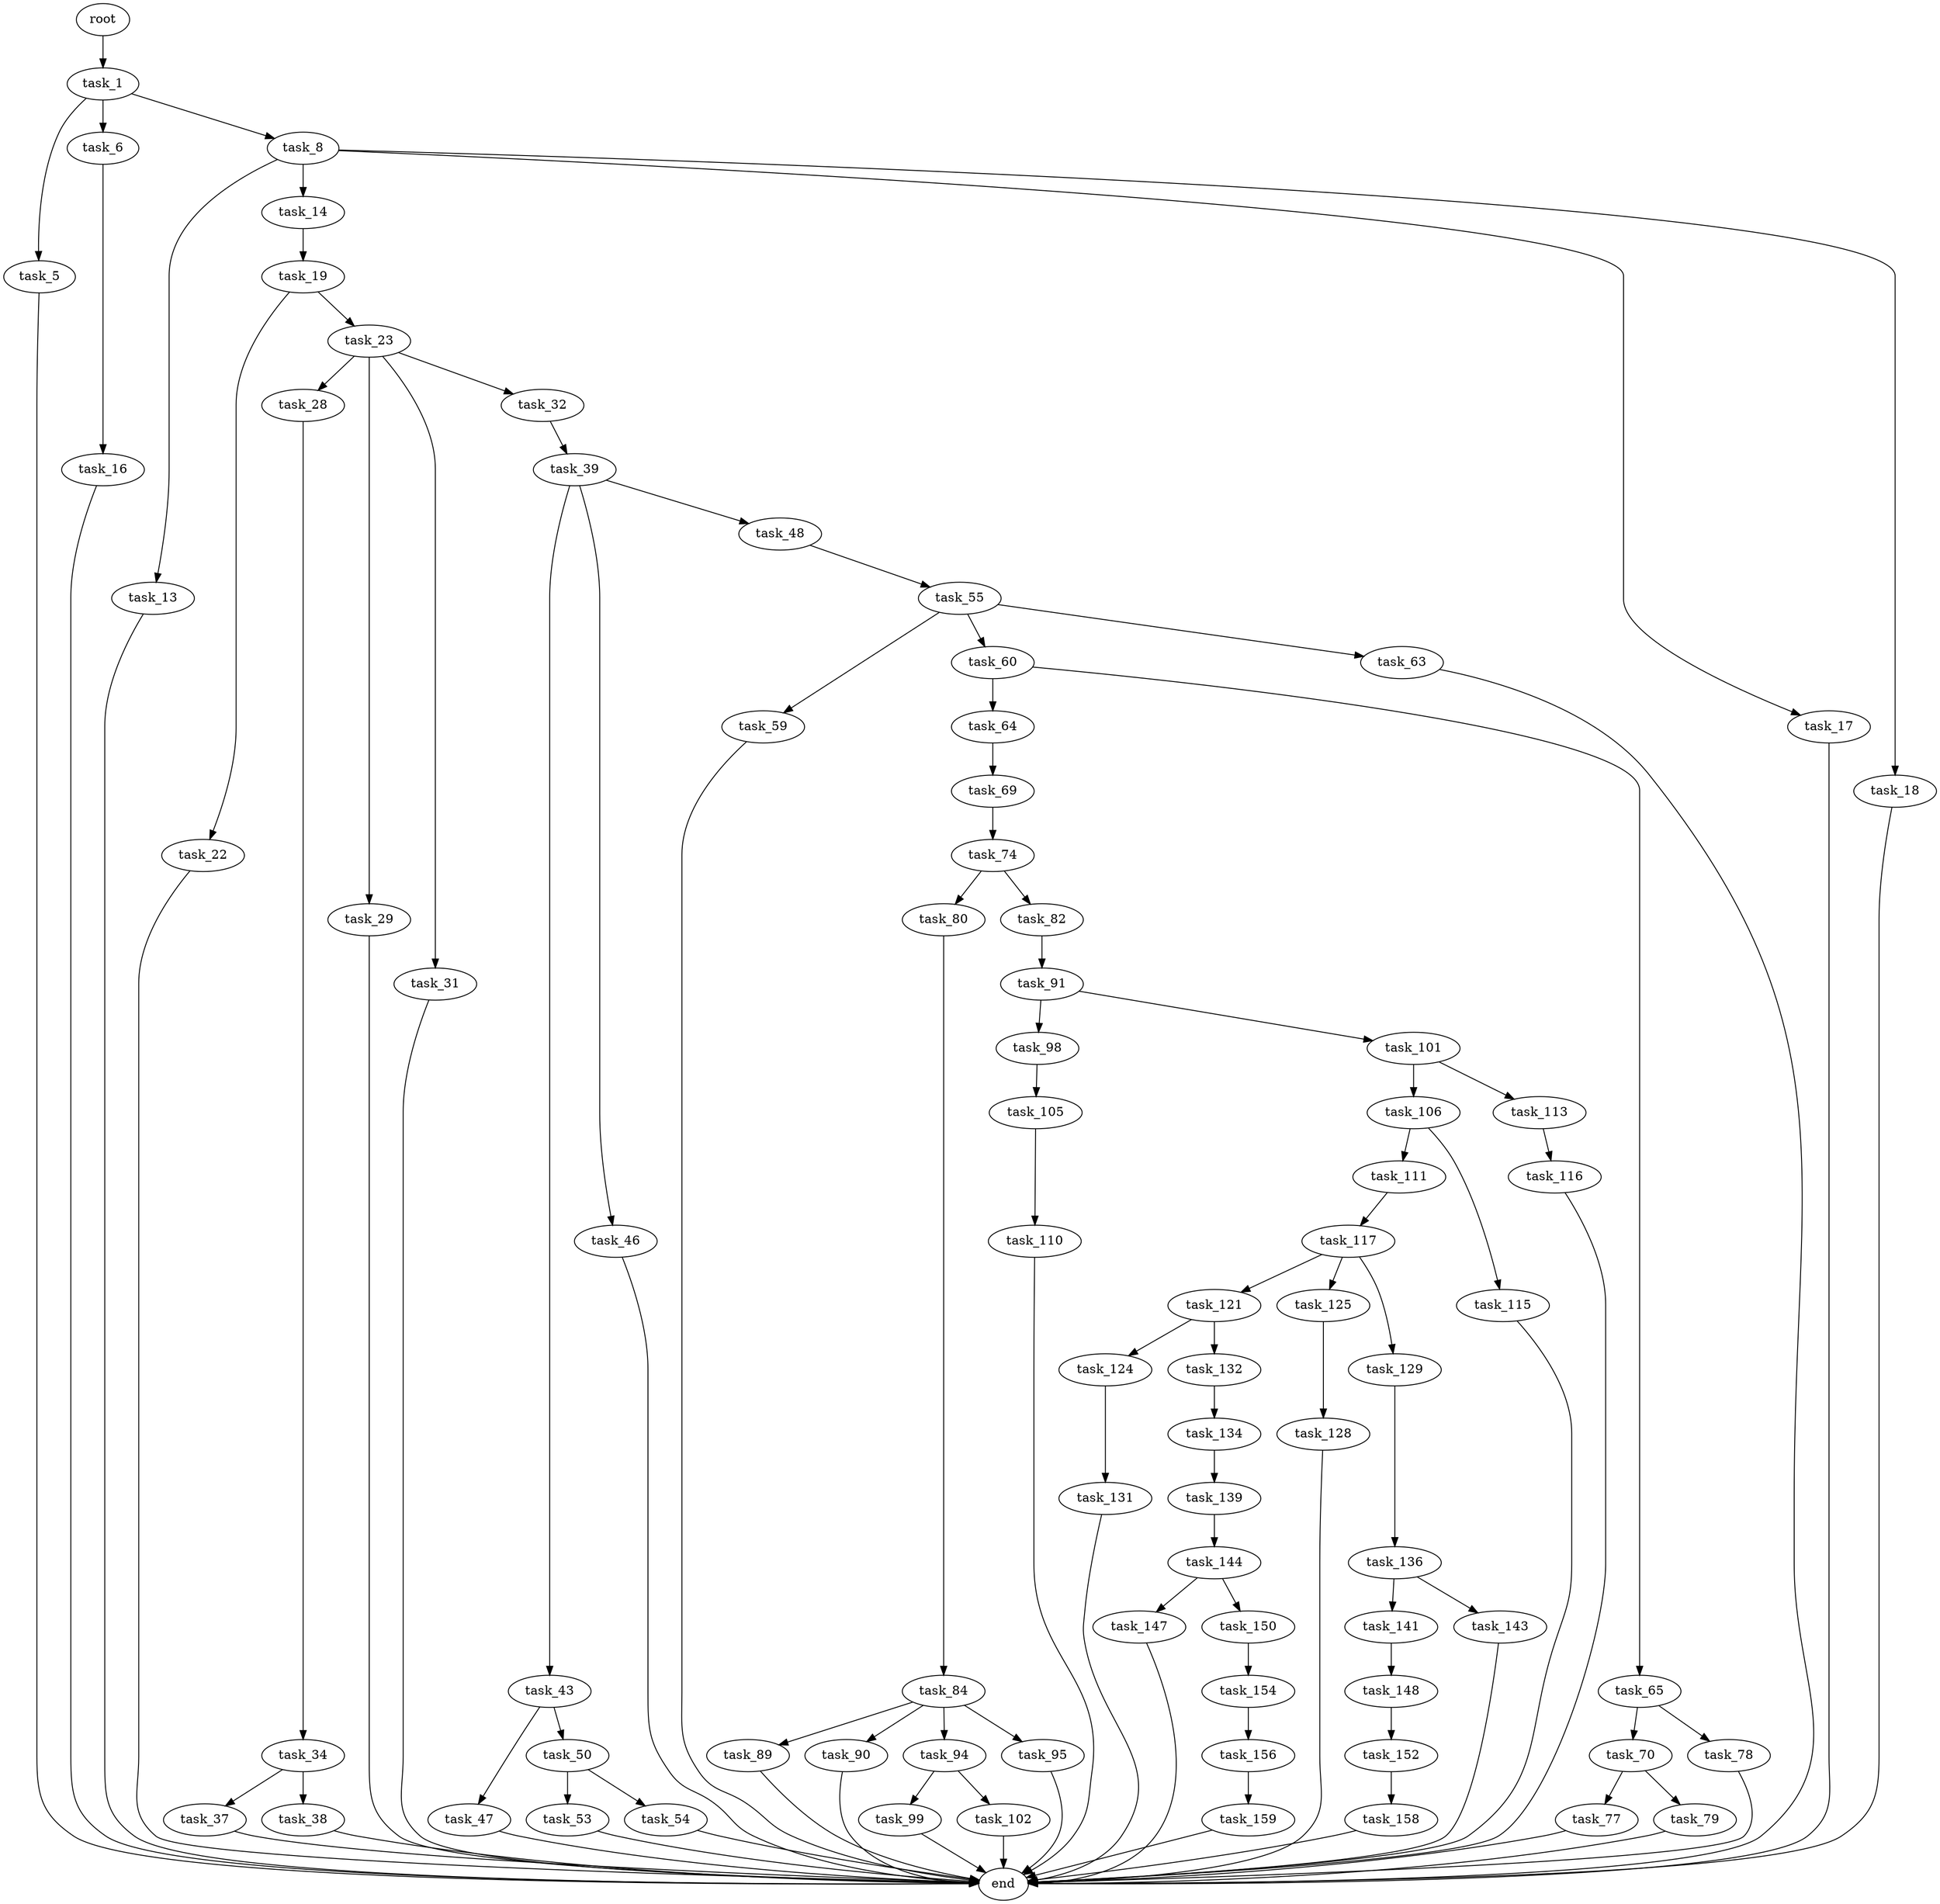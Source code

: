 digraph G {
  root [size="0.000000"];
  task_1 [size="8249872522.000000"];
  task_5 [size="368293445632.000000"];
  task_6 [size="51922145303.000000"];
  task_8 [size="136850427362.000000"];
  end [size="0.000000"];
  task_16 [size="8589934592.000000"];
  task_13 [size="1073741824000.000000"];
  task_14 [size="782757789696.000000"];
  task_17 [size="8589934592.000000"];
  task_18 [size="28991029248.000000"];
  task_19 [size="334394881265.000000"];
  task_22 [size="1073741824000.000000"];
  task_23 [size="6900700222.000000"];
  task_28 [size="549755813888.000000"];
  task_29 [size="214297893307.000000"];
  task_31 [size="231928233984.000000"];
  task_32 [size="18696636602.000000"];
  task_34 [size="310734291400.000000"];
  task_39 [size="782757789696.000000"];
  task_37 [size="231928233984.000000"];
  task_38 [size="461761409831.000000"];
  task_43 [size="183979953048.000000"];
  task_46 [size="226952862767.000000"];
  task_48 [size="14332799040.000000"];
  task_47 [size="1593405075.000000"];
  task_50 [size="775113372703.000000"];
  task_55 [size="681209831178.000000"];
  task_53 [size="7531941762.000000"];
  task_54 [size="1117601797430.000000"];
  task_59 [size="68719476736.000000"];
  task_60 [size="28991029248.000000"];
  task_63 [size="255068287101.000000"];
  task_64 [size="368293445632.000000"];
  task_65 [size="104859085402.000000"];
  task_69 [size="5912288859.000000"];
  task_70 [size="8589934592.000000"];
  task_78 [size="549755813888.000000"];
  task_74 [size="293210652296.000000"];
  task_77 [size="16427069375.000000"];
  task_79 [size="368293445632.000000"];
  task_80 [size="134217728000.000000"];
  task_82 [size="101235101276.000000"];
  task_84 [size="963536032765.000000"];
  task_91 [size="1126091570773.000000"];
  task_89 [size="26419026792.000000"];
  task_90 [size="7149309400.000000"];
  task_94 [size="191056028124.000000"];
  task_95 [size="68719476736.000000"];
  task_98 [size="12436651659.000000"];
  task_101 [size="667156869770.000000"];
  task_99 [size="549755813888.000000"];
  task_102 [size="134217728000.000000"];
  task_105 [size="25249457172.000000"];
  task_106 [size="171669525240.000000"];
  task_113 [size="40576234109.000000"];
  task_110 [size="382076977932.000000"];
  task_111 [size="638105754246.000000"];
  task_115 [size="87495220421.000000"];
  task_117 [size="368293445632.000000"];
  task_116 [size="28991029248.000000"];
  task_121 [size="255264678500.000000"];
  task_125 [size="34118889690.000000"];
  task_129 [size="8589934592.000000"];
  task_124 [size="15635509701.000000"];
  task_132 [size="23960959047.000000"];
  task_131 [size="103050983648.000000"];
  task_128 [size="1073741824000.000000"];
  task_136 [size="3995883047.000000"];
  task_134 [size="589871327.000000"];
  task_139 [size="94922809877.000000"];
  task_141 [size="134217728000.000000"];
  task_143 [size="639894571961.000000"];
  task_144 [size="106692900869.000000"];
  task_148 [size="52201098456.000000"];
  task_147 [size="28991029248.000000"];
  task_150 [size="3198991629.000000"];
  task_152 [size="8737836812.000000"];
  task_154 [size="68719476736.000000"];
  task_158 [size="11313945258.000000"];
  task_156 [size="13727330835.000000"];
  task_159 [size="391086521528.000000"];

  root -> task_1 [size="1.000000"];
  task_1 -> task_5 [size="209715200.000000"];
  task_1 -> task_6 [size="209715200.000000"];
  task_1 -> task_8 [size="209715200.000000"];
  task_5 -> end [size="1.000000"];
  task_6 -> task_16 [size="838860800.000000"];
  task_8 -> task_13 [size="209715200.000000"];
  task_8 -> task_14 [size="209715200.000000"];
  task_8 -> task_17 [size="209715200.000000"];
  task_8 -> task_18 [size="209715200.000000"];
  task_16 -> end [size="1.000000"];
  task_13 -> end [size="1.000000"];
  task_14 -> task_19 [size="679477248.000000"];
  task_17 -> end [size="1.000000"];
  task_18 -> end [size="1.000000"];
  task_19 -> task_22 [size="411041792.000000"];
  task_19 -> task_23 [size="411041792.000000"];
  task_22 -> end [size="1.000000"];
  task_23 -> task_28 [size="411041792.000000"];
  task_23 -> task_29 [size="411041792.000000"];
  task_23 -> task_31 [size="411041792.000000"];
  task_23 -> task_32 [size="411041792.000000"];
  task_28 -> task_34 [size="536870912.000000"];
  task_29 -> end [size="1.000000"];
  task_31 -> end [size="1.000000"];
  task_32 -> task_39 [size="679477248.000000"];
  task_34 -> task_37 [size="301989888.000000"];
  task_34 -> task_38 [size="301989888.000000"];
  task_39 -> task_43 [size="679477248.000000"];
  task_39 -> task_46 [size="679477248.000000"];
  task_39 -> task_48 [size="679477248.000000"];
  task_37 -> end [size="1.000000"];
  task_38 -> end [size="1.000000"];
  task_43 -> task_47 [size="134217728.000000"];
  task_43 -> task_50 [size="134217728.000000"];
  task_46 -> end [size="1.000000"];
  task_48 -> task_55 [size="301989888.000000"];
  task_47 -> end [size="1.000000"];
  task_50 -> task_53 [size="679477248.000000"];
  task_50 -> task_54 [size="679477248.000000"];
  task_55 -> task_59 [size="679477248.000000"];
  task_55 -> task_60 [size="679477248.000000"];
  task_55 -> task_63 [size="679477248.000000"];
  task_53 -> end [size="1.000000"];
  task_54 -> end [size="1.000000"];
  task_59 -> end [size="1.000000"];
  task_60 -> task_64 [size="75497472.000000"];
  task_60 -> task_65 [size="75497472.000000"];
  task_63 -> end [size="1.000000"];
  task_64 -> task_69 [size="411041792.000000"];
  task_65 -> task_70 [size="75497472.000000"];
  task_65 -> task_78 [size="75497472.000000"];
  task_69 -> task_74 [size="301989888.000000"];
  task_70 -> task_77 [size="33554432.000000"];
  task_70 -> task_79 [size="33554432.000000"];
  task_78 -> end [size="1.000000"];
  task_74 -> task_80 [size="301989888.000000"];
  task_74 -> task_82 [size="301989888.000000"];
  task_77 -> end [size="1.000000"];
  task_79 -> end [size="1.000000"];
  task_80 -> task_84 [size="209715200.000000"];
  task_82 -> task_91 [size="301989888.000000"];
  task_84 -> task_89 [size="838860800.000000"];
  task_84 -> task_90 [size="838860800.000000"];
  task_84 -> task_94 [size="838860800.000000"];
  task_84 -> task_95 [size="838860800.000000"];
  task_91 -> task_98 [size="679477248.000000"];
  task_91 -> task_101 [size="679477248.000000"];
  task_89 -> end [size="1.000000"];
  task_90 -> end [size="1.000000"];
  task_94 -> task_99 [size="134217728.000000"];
  task_94 -> task_102 [size="134217728.000000"];
  task_95 -> end [size="1.000000"];
  task_98 -> task_105 [size="838860800.000000"];
  task_101 -> task_106 [size="838860800.000000"];
  task_101 -> task_113 [size="838860800.000000"];
  task_99 -> end [size="1.000000"];
  task_102 -> end [size="1.000000"];
  task_105 -> task_110 [size="838860800.000000"];
  task_106 -> task_111 [size="134217728.000000"];
  task_106 -> task_115 [size="134217728.000000"];
  task_113 -> task_116 [size="838860800.000000"];
  task_110 -> end [size="1.000000"];
  task_111 -> task_117 [size="838860800.000000"];
  task_115 -> end [size="1.000000"];
  task_117 -> task_121 [size="411041792.000000"];
  task_117 -> task_125 [size="411041792.000000"];
  task_117 -> task_129 [size="411041792.000000"];
  task_116 -> end [size="1.000000"];
  task_121 -> task_124 [size="536870912.000000"];
  task_121 -> task_132 [size="536870912.000000"];
  task_125 -> task_128 [size="536870912.000000"];
  task_129 -> task_136 [size="33554432.000000"];
  task_124 -> task_131 [size="679477248.000000"];
  task_132 -> task_134 [size="33554432.000000"];
  task_131 -> end [size="1.000000"];
  task_128 -> end [size="1.000000"];
  task_136 -> task_141 [size="301989888.000000"];
  task_136 -> task_143 [size="301989888.000000"];
  task_134 -> task_139 [size="33554432.000000"];
  task_139 -> task_144 [size="75497472.000000"];
  task_141 -> task_148 [size="209715200.000000"];
  task_143 -> end [size="1.000000"];
  task_144 -> task_147 [size="75497472.000000"];
  task_144 -> task_150 [size="75497472.000000"];
  task_148 -> task_152 [size="134217728.000000"];
  task_147 -> end [size="1.000000"];
  task_150 -> task_154 [size="301989888.000000"];
  task_152 -> task_158 [size="301989888.000000"];
  task_154 -> task_156 [size="134217728.000000"];
  task_158 -> end [size="1.000000"];
  task_156 -> task_159 [size="411041792.000000"];
  task_159 -> end [size="1.000000"];
}
